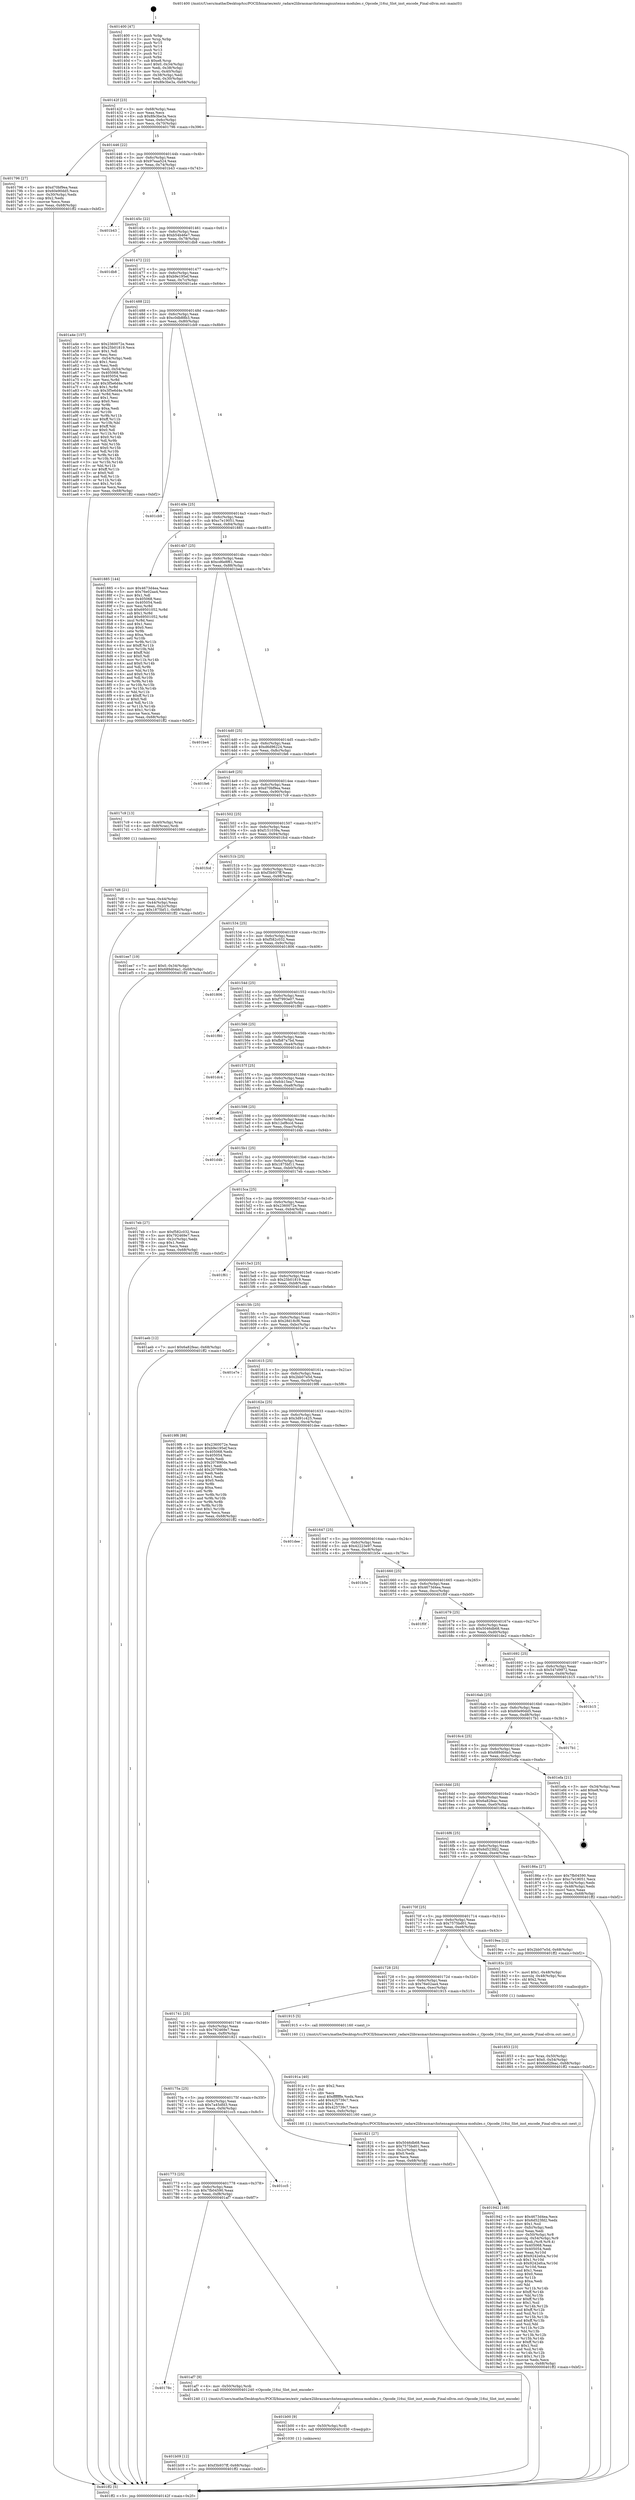 digraph "0x401400" {
  label = "0x401400 (/mnt/c/Users/mathe/Desktop/tcc/POCII/binaries/extr_radare2librasmarchxtensagnuxtensa-modules.c_Opcode_l16ui_Slot_inst_encode_Final-ollvm.out::main(0))"
  labelloc = "t"
  node[shape=record]

  Entry [label="",width=0.3,height=0.3,shape=circle,fillcolor=black,style=filled]
  "0x40142f" [label="{
     0x40142f [23]\l
     | [instrs]\l
     &nbsp;&nbsp;0x40142f \<+3\>: mov -0x68(%rbp),%eax\l
     &nbsp;&nbsp;0x401432 \<+2\>: mov %eax,%ecx\l
     &nbsp;&nbsp;0x401434 \<+6\>: sub $0x8fe3be3a,%ecx\l
     &nbsp;&nbsp;0x40143a \<+3\>: mov %eax,-0x6c(%rbp)\l
     &nbsp;&nbsp;0x40143d \<+3\>: mov %ecx,-0x70(%rbp)\l
     &nbsp;&nbsp;0x401440 \<+6\>: je 0000000000401796 \<main+0x396\>\l
  }"]
  "0x401796" [label="{
     0x401796 [27]\l
     | [instrs]\l
     &nbsp;&nbsp;0x401796 \<+5\>: mov $0xd70bf9ea,%eax\l
     &nbsp;&nbsp;0x40179b \<+5\>: mov $0x60e90dd5,%ecx\l
     &nbsp;&nbsp;0x4017a0 \<+3\>: mov -0x30(%rbp),%edx\l
     &nbsp;&nbsp;0x4017a3 \<+3\>: cmp $0x2,%edx\l
     &nbsp;&nbsp;0x4017a6 \<+3\>: cmovne %ecx,%eax\l
     &nbsp;&nbsp;0x4017a9 \<+3\>: mov %eax,-0x68(%rbp)\l
     &nbsp;&nbsp;0x4017ac \<+5\>: jmp 0000000000401ff2 \<main+0xbf2\>\l
  }"]
  "0x401446" [label="{
     0x401446 [22]\l
     | [instrs]\l
     &nbsp;&nbsp;0x401446 \<+5\>: jmp 000000000040144b \<main+0x4b\>\l
     &nbsp;&nbsp;0x40144b \<+3\>: mov -0x6c(%rbp),%eax\l
     &nbsp;&nbsp;0x40144e \<+5\>: sub $0x97eaa524,%eax\l
     &nbsp;&nbsp;0x401453 \<+3\>: mov %eax,-0x74(%rbp)\l
     &nbsp;&nbsp;0x401456 \<+6\>: je 0000000000401b43 \<main+0x743\>\l
  }"]
  "0x401ff2" [label="{
     0x401ff2 [5]\l
     | [instrs]\l
     &nbsp;&nbsp;0x401ff2 \<+5\>: jmp 000000000040142f \<main+0x2f\>\l
  }"]
  "0x401400" [label="{
     0x401400 [47]\l
     | [instrs]\l
     &nbsp;&nbsp;0x401400 \<+1\>: push %rbp\l
     &nbsp;&nbsp;0x401401 \<+3\>: mov %rsp,%rbp\l
     &nbsp;&nbsp;0x401404 \<+2\>: push %r15\l
     &nbsp;&nbsp;0x401406 \<+2\>: push %r14\l
     &nbsp;&nbsp;0x401408 \<+2\>: push %r13\l
     &nbsp;&nbsp;0x40140a \<+2\>: push %r12\l
     &nbsp;&nbsp;0x40140c \<+1\>: push %rbx\l
     &nbsp;&nbsp;0x40140d \<+7\>: sub $0xe8,%rsp\l
     &nbsp;&nbsp;0x401414 \<+7\>: movl $0x0,-0x34(%rbp)\l
     &nbsp;&nbsp;0x40141b \<+3\>: mov %edi,-0x38(%rbp)\l
     &nbsp;&nbsp;0x40141e \<+4\>: mov %rsi,-0x40(%rbp)\l
     &nbsp;&nbsp;0x401422 \<+3\>: mov -0x38(%rbp),%edi\l
     &nbsp;&nbsp;0x401425 \<+3\>: mov %edi,-0x30(%rbp)\l
     &nbsp;&nbsp;0x401428 \<+7\>: movl $0x8fe3be3a,-0x68(%rbp)\l
  }"]
  Exit [label="",width=0.3,height=0.3,shape=circle,fillcolor=black,style=filled,peripheries=2]
  "0x401b43" [label="{
     0x401b43\l
  }", style=dashed]
  "0x40145c" [label="{
     0x40145c [22]\l
     | [instrs]\l
     &nbsp;&nbsp;0x40145c \<+5\>: jmp 0000000000401461 \<main+0x61\>\l
     &nbsp;&nbsp;0x401461 \<+3\>: mov -0x6c(%rbp),%eax\l
     &nbsp;&nbsp;0x401464 \<+5\>: sub $0xb54b46e7,%eax\l
     &nbsp;&nbsp;0x401469 \<+3\>: mov %eax,-0x78(%rbp)\l
     &nbsp;&nbsp;0x40146c \<+6\>: je 0000000000401db8 \<main+0x9b8\>\l
  }"]
  "0x401b09" [label="{
     0x401b09 [12]\l
     | [instrs]\l
     &nbsp;&nbsp;0x401b09 \<+7\>: movl $0xf3b937ff,-0x68(%rbp)\l
     &nbsp;&nbsp;0x401b10 \<+5\>: jmp 0000000000401ff2 \<main+0xbf2\>\l
  }"]
  "0x401db8" [label="{
     0x401db8\l
  }", style=dashed]
  "0x401472" [label="{
     0x401472 [22]\l
     | [instrs]\l
     &nbsp;&nbsp;0x401472 \<+5\>: jmp 0000000000401477 \<main+0x77\>\l
     &nbsp;&nbsp;0x401477 \<+3\>: mov -0x6c(%rbp),%eax\l
     &nbsp;&nbsp;0x40147a \<+5\>: sub $0xb9e195ef,%eax\l
     &nbsp;&nbsp;0x40147f \<+3\>: mov %eax,-0x7c(%rbp)\l
     &nbsp;&nbsp;0x401482 \<+6\>: je 0000000000401a4e \<main+0x64e\>\l
  }"]
  "0x401b00" [label="{
     0x401b00 [9]\l
     | [instrs]\l
     &nbsp;&nbsp;0x401b00 \<+4\>: mov -0x50(%rbp),%rdi\l
     &nbsp;&nbsp;0x401b04 \<+5\>: call 0000000000401030 \<free@plt\>\l
     | [calls]\l
     &nbsp;&nbsp;0x401030 \{1\} (unknown)\l
  }"]
  "0x401a4e" [label="{
     0x401a4e [157]\l
     | [instrs]\l
     &nbsp;&nbsp;0x401a4e \<+5\>: mov $0x2360072e,%eax\l
     &nbsp;&nbsp;0x401a53 \<+5\>: mov $0x25b01819,%ecx\l
     &nbsp;&nbsp;0x401a58 \<+2\>: mov $0x1,%dl\l
     &nbsp;&nbsp;0x401a5a \<+2\>: xor %esi,%esi\l
     &nbsp;&nbsp;0x401a5c \<+3\>: mov -0x54(%rbp),%edi\l
     &nbsp;&nbsp;0x401a5f \<+3\>: sub $0x1,%esi\l
     &nbsp;&nbsp;0x401a62 \<+2\>: sub %esi,%edi\l
     &nbsp;&nbsp;0x401a64 \<+3\>: mov %edi,-0x54(%rbp)\l
     &nbsp;&nbsp;0x401a67 \<+7\>: mov 0x405068,%esi\l
     &nbsp;&nbsp;0x401a6e \<+7\>: mov 0x405054,%edi\l
     &nbsp;&nbsp;0x401a75 \<+3\>: mov %esi,%r8d\l
     &nbsp;&nbsp;0x401a78 \<+7\>: add $0x3f5e6d4e,%r8d\l
     &nbsp;&nbsp;0x401a7f \<+4\>: sub $0x1,%r8d\l
     &nbsp;&nbsp;0x401a83 \<+7\>: sub $0x3f5e6d4e,%r8d\l
     &nbsp;&nbsp;0x401a8a \<+4\>: imul %r8d,%esi\l
     &nbsp;&nbsp;0x401a8e \<+3\>: and $0x1,%esi\l
     &nbsp;&nbsp;0x401a91 \<+3\>: cmp $0x0,%esi\l
     &nbsp;&nbsp;0x401a94 \<+4\>: sete %r9b\l
     &nbsp;&nbsp;0x401a98 \<+3\>: cmp $0xa,%edi\l
     &nbsp;&nbsp;0x401a9b \<+4\>: setl %r10b\l
     &nbsp;&nbsp;0x401a9f \<+3\>: mov %r9b,%r11b\l
     &nbsp;&nbsp;0x401aa2 \<+4\>: xor $0xff,%r11b\l
     &nbsp;&nbsp;0x401aa6 \<+3\>: mov %r10b,%bl\l
     &nbsp;&nbsp;0x401aa9 \<+3\>: xor $0xff,%bl\l
     &nbsp;&nbsp;0x401aac \<+3\>: xor $0x0,%dl\l
     &nbsp;&nbsp;0x401aaf \<+3\>: mov %r11b,%r14b\l
     &nbsp;&nbsp;0x401ab2 \<+4\>: and $0x0,%r14b\l
     &nbsp;&nbsp;0x401ab6 \<+3\>: and %dl,%r9b\l
     &nbsp;&nbsp;0x401ab9 \<+3\>: mov %bl,%r15b\l
     &nbsp;&nbsp;0x401abc \<+4\>: and $0x0,%r15b\l
     &nbsp;&nbsp;0x401ac0 \<+3\>: and %dl,%r10b\l
     &nbsp;&nbsp;0x401ac3 \<+3\>: or %r9b,%r14b\l
     &nbsp;&nbsp;0x401ac6 \<+3\>: or %r10b,%r15b\l
     &nbsp;&nbsp;0x401ac9 \<+3\>: xor %r15b,%r14b\l
     &nbsp;&nbsp;0x401acc \<+3\>: or %bl,%r11b\l
     &nbsp;&nbsp;0x401acf \<+4\>: xor $0xff,%r11b\l
     &nbsp;&nbsp;0x401ad3 \<+3\>: or $0x0,%dl\l
     &nbsp;&nbsp;0x401ad6 \<+3\>: and %dl,%r11b\l
     &nbsp;&nbsp;0x401ad9 \<+3\>: or %r11b,%r14b\l
     &nbsp;&nbsp;0x401adc \<+4\>: test $0x1,%r14b\l
     &nbsp;&nbsp;0x401ae0 \<+3\>: cmovne %ecx,%eax\l
     &nbsp;&nbsp;0x401ae3 \<+3\>: mov %eax,-0x68(%rbp)\l
     &nbsp;&nbsp;0x401ae6 \<+5\>: jmp 0000000000401ff2 \<main+0xbf2\>\l
  }"]
  "0x401488" [label="{
     0x401488 [22]\l
     | [instrs]\l
     &nbsp;&nbsp;0x401488 \<+5\>: jmp 000000000040148d \<main+0x8d\>\l
     &nbsp;&nbsp;0x40148d \<+3\>: mov -0x6c(%rbp),%eax\l
     &nbsp;&nbsp;0x401490 \<+5\>: sub $0xc0db88b3,%eax\l
     &nbsp;&nbsp;0x401495 \<+3\>: mov %eax,-0x80(%rbp)\l
     &nbsp;&nbsp;0x401498 \<+6\>: je 0000000000401cb9 \<main+0x8b9\>\l
  }"]
  "0x40178c" [label="{
     0x40178c\l
  }", style=dashed]
  "0x401cb9" [label="{
     0x401cb9\l
  }", style=dashed]
  "0x40149e" [label="{
     0x40149e [25]\l
     | [instrs]\l
     &nbsp;&nbsp;0x40149e \<+5\>: jmp 00000000004014a3 \<main+0xa3\>\l
     &nbsp;&nbsp;0x4014a3 \<+3\>: mov -0x6c(%rbp),%eax\l
     &nbsp;&nbsp;0x4014a6 \<+5\>: sub $0xc7e19051,%eax\l
     &nbsp;&nbsp;0x4014ab \<+6\>: mov %eax,-0x84(%rbp)\l
     &nbsp;&nbsp;0x4014b1 \<+6\>: je 0000000000401885 \<main+0x485\>\l
  }"]
  "0x401af7" [label="{
     0x401af7 [9]\l
     | [instrs]\l
     &nbsp;&nbsp;0x401af7 \<+4\>: mov -0x50(%rbp),%rdi\l
     &nbsp;&nbsp;0x401afb \<+5\>: call 0000000000401240 \<Opcode_l16ui_Slot_inst_encode\>\l
     | [calls]\l
     &nbsp;&nbsp;0x401240 \{1\} (/mnt/c/Users/mathe/Desktop/tcc/POCII/binaries/extr_radare2librasmarchxtensagnuxtensa-modules.c_Opcode_l16ui_Slot_inst_encode_Final-ollvm.out::Opcode_l16ui_Slot_inst_encode)\l
  }"]
  "0x401885" [label="{
     0x401885 [144]\l
     | [instrs]\l
     &nbsp;&nbsp;0x401885 \<+5\>: mov $0x4673d4ea,%eax\l
     &nbsp;&nbsp;0x40188a \<+5\>: mov $0x76e02aa4,%ecx\l
     &nbsp;&nbsp;0x40188f \<+2\>: mov $0x1,%dl\l
     &nbsp;&nbsp;0x401891 \<+7\>: mov 0x405068,%esi\l
     &nbsp;&nbsp;0x401898 \<+7\>: mov 0x405054,%edi\l
     &nbsp;&nbsp;0x40189f \<+3\>: mov %esi,%r8d\l
     &nbsp;&nbsp;0x4018a2 \<+7\>: sub $0x69501052,%r8d\l
     &nbsp;&nbsp;0x4018a9 \<+4\>: sub $0x1,%r8d\l
     &nbsp;&nbsp;0x4018ad \<+7\>: add $0x69501052,%r8d\l
     &nbsp;&nbsp;0x4018b4 \<+4\>: imul %r8d,%esi\l
     &nbsp;&nbsp;0x4018b8 \<+3\>: and $0x1,%esi\l
     &nbsp;&nbsp;0x4018bb \<+3\>: cmp $0x0,%esi\l
     &nbsp;&nbsp;0x4018be \<+4\>: sete %r9b\l
     &nbsp;&nbsp;0x4018c2 \<+3\>: cmp $0xa,%edi\l
     &nbsp;&nbsp;0x4018c5 \<+4\>: setl %r10b\l
     &nbsp;&nbsp;0x4018c9 \<+3\>: mov %r9b,%r11b\l
     &nbsp;&nbsp;0x4018cc \<+4\>: xor $0xff,%r11b\l
     &nbsp;&nbsp;0x4018d0 \<+3\>: mov %r10b,%bl\l
     &nbsp;&nbsp;0x4018d3 \<+3\>: xor $0xff,%bl\l
     &nbsp;&nbsp;0x4018d6 \<+3\>: xor $0x0,%dl\l
     &nbsp;&nbsp;0x4018d9 \<+3\>: mov %r11b,%r14b\l
     &nbsp;&nbsp;0x4018dc \<+4\>: and $0x0,%r14b\l
     &nbsp;&nbsp;0x4018e0 \<+3\>: and %dl,%r9b\l
     &nbsp;&nbsp;0x4018e3 \<+3\>: mov %bl,%r15b\l
     &nbsp;&nbsp;0x4018e6 \<+4\>: and $0x0,%r15b\l
     &nbsp;&nbsp;0x4018ea \<+3\>: and %dl,%r10b\l
     &nbsp;&nbsp;0x4018ed \<+3\>: or %r9b,%r14b\l
     &nbsp;&nbsp;0x4018f0 \<+3\>: or %r10b,%r15b\l
     &nbsp;&nbsp;0x4018f3 \<+3\>: xor %r15b,%r14b\l
     &nbsp;&nbsp;0x4018f6 \<+3\>: or %bl,%r11b\l
     &nbsp;&nbsp;0x4018f9 \<+4\>: xor $0xff,%r11b\l
     &nbsp;&nbsp;0x4018fd \<+3\>: or $0x0,%dl\l
     &nbsp;&nbsp;0x401900 \<+3\>: and %dl,%r11b\l
     &nbsp;&nbsp;0x401903 \<+3\>: or %r11b,%r14b\l
     &nbsp;&nbsp;0x401906 \<+4\>: test $0x1,%r14b\l
     &nbsp;&nbsp;0x40190a \<+3\>: cmovne %ecx,%eax\l
     &nbsp;&nbsp;0x40190d \<+3\>: mov %eax,-0x68(%rbp)\l
     &nbsp;&nbsp;0x401910 \<+5\>: jmp 0000000000401ff2 \<main+0xbf2\>\l
  }"]
  "0x4014b7" [label="{
     0x4014b7 [25]\l
     | [instrs]\l
     &nbsp;&nbsp;0x4014b7 \<+5\>: jmp 00000000004014bc \<main+0xbc\>\l
     &nbsp;&nbsp;0x4014bc \<+3\>: mov -0x6c(%rbp),%eax\l
     &nbsp;&nbsp;0x4014bf \<+5\>: sub $0xcd6e8f61,%eax\l
     &nbsp;&nbsp;0x4014c4 \<+6\>: mov %eax,-0x88(%rbp)\l
     &nbsp;&nbsp;0x4014ca \<+6\>: je 0000000000401be4 \<main+0x7e4\>\l
  }"]
  "0x401773" [label="{
     0x401773 [25]\l
     | [instrs]\l
     &nbsp;&nbsp;0x401773 \<+5\>: jmp 0000000000401778 \<main+0x378\>\l
     &nbsp;&nbsp;0x401778 \<+3\>: mov -0x6c(%rbp),%eax\l
     &nbsp;&nbsp;0x40177b \<+5\>: sub $0x7fb04590,%eax\l
     &nbsp;&nbsp;0x401780 \<+6\>: mov %eax,-0xf8(%rbp)\l
     &nbsp;&nbsp;0x401786 \<+6\>: je 0000000000401af7 \<main+0x6f7\>\l
  }"]
  "0x401be4" [label="{
     0x401be4\l
  }", style=dashed]
  "0x4014d0" [label="{
     0x4014d0 [25]\l
     | [instrs]\l
     &nbsp;&nbsp;0x4014d0 \<+5\>: jmp 00000000004014d5 \<main+0xd5\>\l
     &nbsp;&nbsp;0x4014d5 \<+3\>: mov -0x6c(%rbp),%eax\l
     &nbsp;&nbsp;0x4014d8 \<+5\>: sub $0xd6d96224,%eax\l
     &nbsp;&nbsp;0x4014dd \<+6\>: mov %eax,-0x8c(%rbp)\l
     &nbsp;&nbsp;0x4014e3 \<+6\>: je 0000000000401fe6 \<main+0xbe6\>\l
  }"]
  "0x401cc5" [label="{
     0x401cc5\l
  }", style=dashed]
  "0x401fe6" [label="{
     0x401fe6\l
  }", style=dashed]
  "0x4014e9" [label="{
     0x4014e9 [25]\l
     | [instrs]\l
     &nbsp;&nbsp;0x4014e9 \<+5\>: jmp 00000000004014ee \<main+0xee\>\l
     &nbsp;&nbsp;0x4014ee \<+3\>: mov -0x6c(%rbp),%eax\l
     &nbsp;&nbsp;0x4014f1 \<+5\>: sub $0xd70bf9ea,%eax\l
     &nbsp;&nbsp;0x4014f6 \<+6\>: mov %eax,-0x90(%rbp)\l
     &nbsp;&nbsp;0x4014fc \<+6\>: je 00000000004017c9 \<main+0x3c9\>\l
  }"]
  "0x401942" [label="{
     0x401942 [168]\l
     | [instrs]\l
     &nbsp;&nbsp;0x401942 \<+5\>: mov $0x4673d4ea,%ecx\l
     &nbsp;&nbsp;0x401947 \<+5\>: mov $0x6d523fd2,%edx\l
     &nbsp;&nbsp;0x40194c \<+3\>: mov $0x1,%sil\l
     &nbsp;&nbsp;0x40194f \<+6\>: mov -0xfc(%rbp),%edi\l
     &nbsp;&nbsp;0x401955 \<+3\>: imul %eax,%edi\l
     &nbsp;&nbsp;0x401958 \<+4\>: mov -0x50(%rbp),%r8\l
     &nbsp;&nbsp;0x40195c \<+4\>: movslq -0x54(%rbp),%r9\l
     &nbsp;&nbsp;0x401960 \<+4\>: mov %edi,(%r8,%r9,4)\l
     &nbsp;&nbsp;0x401964 \<+7\>: mov 0x405068,%eax\l
     &nbsp;&nbsp;0x40196b \<+7\>: mov 0x405054,%edi\l
     &nbsp;&nbsp;0x401972 \<+3\>: mov %eax,%r10d\l
     &nbsp;&nbsp;0x401975 \<+7\>: add $0x9242efca,%r10d\l
     &nbsp;&nbsp;0x40197c \<+4\>: sub $0x1,%r10d\l
     &nbsp;&nbsp;0x401980 \<+7\>: sub $0x9242efca,%r10d\l
     &nbsp;&nbsp;0x401987 \<+4\>: imul %r10d,%eax\l
     &nbsp;&nbsp;0x40198b \<+3\>: and $0x1,%eax\l
     &nbsp;&nbsp;0x40198e \<+3\>: cmp $0x0,%eax\l
     &nbsp;&nbsp;0x401991 \<+4\>: sete %r11b\l
     &nbsp;&nbsp;0x401995 \<+3\>: cmp $0xa,%edi\l
     &nbsp;&nbsp;0x401998 \<+3\>: setl %bl\l
     &nbsp;&nbsp;0x40199b \<+3\>: mov %r11b,%r14b\l
     &nbsp;&nbsp;0x40199e \<+4\>: xor $0xff,%r14b\l
     &nbsp;&nbsp;0x4019a2 \<+3\>: mov %bl,%r15b\l
     &nbsp;&nbsp;0x4019a5 \<+4\>: xor $0xff,%r15b\l
     &nbsp;&nbsp;0x4019a9 \<+4\>: xor $0x1,%sil\l
     &nbsp;&nbsp;0x4019ad \<+3\>: mov %r14b,%r12b\l
     &nbsp;&nbsp;0x4019b0 \<+4\>: and $0xff,%r12b\l
     &nbsp;&nbsp;0x4019b4 \<+3\>: and %sil,%r11b\l
     &nbsp;&nbsp;0x4019b7 \<+3\>: mov %r15b,%r13b\l
     &nbsp;&nbsp;0x4019ba \<+4\>: and $0xff,%r13b\l
     &nbsp;&nbsp;0x4019be \<+3\>: and %sil,%bl\l
     &nbsp;&nbsp;0x4019c1 \<+3\>: or %r11b,%r12b\l
     &nbsp;&nbsp;0x4019c4 \<+3\>: or %bl,%r13b\l
     &nbsp;&nbsp;0x4019c7 \<+3\>: xor %r13b,%r12b\l
     &nbsp;&nbsp;0x4019ca \<+3\>: or %r15b,%r14b\l
     &nbsp;&nbsp;0x4019cd \<+4\>: xor $0xff,%r14b\l
     &nbsp;&nbsp;0x4019d1 \<+4\>: or $0x1,%sil\l
     &nbsp;&nbsp;0x4019d5 \<+3\>: and %sil,%r14b\l
     &nbsp;&nbsp;0x4019d8 \<+3\>: or %r14b,%r12b\l
     &nbsp;&nbsp;0x4019db \<+4\>: test $0x1,%r12b\l
     &nbsp;&nbsp;0x4019df \<+3\>: cmovne %edx,%ecx\l
     &nbsp;&nbsp;0x4019e2 \<+3\>: mov %ecx,-0x68(%rbp)\l
     &nbsp;&nbsp;0x4019e5 \<+5\>: jmp 0000000000401ff2 \<main+0xbf2\>\l
  }"]
  "0x4017c9" [label="{
     0x4017c9 [13]\l
     | [instrs]\l
     &nbsp;&nbsp;0x4017c9 \<+4\>: mov -0x40(%rbp),%rax\l
     &nbsp;&nbsp;0x4017cd \<+4\>: mov 0x8(%rax),%rdi\l
     &nbsp;&nbsp;0x4017d1 \<+5\>: call 0000000000401060 \<atoi@plt\>\l
     | [calls]\l
     &nbsp;&nbsp;0x401060 \{1\} (unknown)\l
  }"]
  "0x401502" [label="{
     0x401502 [25]\l
     | [instrs]\l
     &nbsp;&nbsp;0x401502 \<+5\>: jmp 0000000000401507 \<main+0x107\>\l
     &nbsp;&nbsp;0x401507 \<+3\>: mov -0x6c(%rbp),%eax\l
     &nbsp;&nbsp;0x40150a \<+5\>: sub $0xf151039a,%eax\l
     &nbsp;&nbsp;0x40150f \<+6\>: mov %eax,-0x94(%rbp)\l
     &nbsp;&nbsp;0x401515 \<+6\>: je 0000000000401fcd \<main+0xbcd\>\l
  }"]
  "0x4017d6" [label="{
     0x4017d6 [21]\l
     | [instrs]\l
     &nbsp;&nbsp;0x4017d6 \<+3\>: mov %eax,-0x44(%rbp)\l
     &nbsp;&nbsp;0x4017d9 \<+3\>: mov -0x44(%rbp),%eax\l
     &nbsp;&nbsp;0x4017dc \<+3\>: mov %eax,-0x2c(%rbp)\l
     &nbsp;&nbsp;0x4017df \<+7\>: movl $0x1875bf11,-0x68(%rbp)\l
     &nbsp;&nbsp;0x4017e6 \<+5\>: jmp 0000000000401ff2 \<main+0xbf2\>\l
  }"]
  "0x40191a" [label="{
     0x40191a [40]\l
     | [instrs]\l
     &nbsp;&nbsp;0x40191a \<+5\>: mov $0x2,%ecx\l
     &nbsp;&nbsp;0x40191f \<+1\>: cltd\l
     &nbsp;&nbsp;0x401920 \<+2\>: idiv %ecx\l
     &nbsp;&nbsp;0x401922 \<+6\>: imul $0xfffffffe,%edx,%ecx\l
     &nbsp;&nbsp;0x401928 \<+6\>: add $0x425739c7,%ecx\l
     &nbsp;&nbsp;0x40192e \<+3\>: add $0x1,%ecx\l
     &nbsp;&nbsp;0x401931 \<+6\>: sub $0x425739c7,%ecx\l
     &nbsp;&nbsp;0x401937 \<+6\>: mov %ecx,-0xfc(%rbp)\l
     &nbsp;&nbsp;0x40193d \<+5\>: call 0000000000401160 \<next_i\>\l
     | [calls]\l
     &nbsp;&nbsp;0x401160 \{1\} (/mnt/c/Users/mathe/Desktop/tcc/POCII/binaries/extr_radare2librasmarchxtensagnuxtensa-modules.c_Opcode_l16ui_Slot_inst_encode_Final-ollvm.out::next_i)\l
  }"]
  "0x401fcd" [label="{
     0x401fcd\l
  }", style=dashed]
  "0x40151b" [label="{
     0x40151b [25]\l
     | [instrs]\l
     &nbsp;&nbsp;0x40151b \<+5\>: jmp 0000000000401520 \<main+0x120\>\l
     &nbsp;&nbsp;0x401520 \<+3\>: mov -0x6c(%rbp),%eax\l
     &nbsp;&nbsp;0x401523 \<+5\>: sub $0xf3b937ff,%eax\l
     &nbsp;&nbsp;0x401528 \<+6\>: mov %eax,-0x98(%rbp)\l
     &nbsp;&nbsp;0x40152e \<+6\>: je 0000000000401ee7 \<main+0xae7\>\l
  }"]
  "0x401853" [label="{
     0x401853 [23]\l
     | [instrs]\l
     &nbsp;&nbsp;0x401853 \<+4\>: mov %rax,-0x50(%rbp)\l
     &nbsp;&nbsp;0x401857 \<+7\>: movl $0x0,-0x54(%rbp)\l
     &nbsp;&nbsp;0x40185e \<+7\>: movl $0x6a82feac,-0x68(%rbp)\l
     &nbsp;&nbsp;0x401865 \<+5\>: jmp 0000000000401ff2 \<main+0xbf2\>\l
  }"]
  "0x401ee7" [label="{
     0x401ee7 [19]\l
     | [instrs]\l
     &nbsp;&nbsp;0x401ee7 \<+7\>: movl $0x0,-0x34(%rbp)\l
     &nbsp;&nbsp;0x401eee \<+7\>: movl $0x689d04a1,-0x68(%rbp)\l
     &nbsp;&nbsp;0x401ef5 \<+5\>: jmp 0000000000401ff2 \<main+0xbf2\>\l
  }"]
  "0x401534" [label="{
     0x401534 [25]\l
     | [instrs]\l
     &nbsp;&nbsp;0x401534 \<+5\>: jmp 0000000000401539 \<main+0x139\>\l
     &nbsp;&nbsp;0x401539 \<+3\>: mov -0x6c(%rbp),%eax\l
     &nbsp;&nbsp;0x40153c \<+5\>: sub $0xf582c032,%eax\l
     &nbsp;&nbsp;0x401541 \<+6\>: mov %eax,-0x9c(%rbp)\l
     &nbsp;&nbsp;0x401547 \<+6\>: je 0000000000401806 \<main+0x406\>\l
  }"]
  "0x40175a" [label="{
     0x40175a [25]\l
     | [instrs]\l
     &nbsp;&nbsp;0x40175a \<+5\>: jmp 000000000040175f \<main+0x35f\>\l
     &nbsp;&nbsp;0x40175f \<+3\>: mov -0x6c(%rbp),%eax\l
     &nbsp;&nbsp;0x401762 \<+5\>: sub $0x7a45dfd3,%eax\l
     &nbsp;&nbsp;0x401767 \<+6\>: mov %eax,-0xf4(%rbp)\l
     &nbsp;&nbsp;0x40176d \<+6\>: je 0000000000401cc5 \<main+0x8c5\>\l
  }"]
  "0x401806" [label="{
     0x401806\l
  }", style=dashed]
  "0x40154d" [label="{
     0x40154d [25]\l
     | [instrs]\l
     &nbsp;&nbsp;0x40154d \<+5\>: jmp 0000000000401552 \<main+0x152\>\l
     &nbsp;&nbsp;0x401552 \<+3\>: mov -0x6c(%rbp),%eax\l
     &nbsp;&nbsp;0x401555 \<+5\>: sub $0xf7993e07,%eax\l
     &nbsp;&nbsp;0x40155a \<+6\>: mov %eax,-0xa0(%rbp)\l
     &nbsp;&nbsp;0x401560 \<+6\>: je 0000000000401f80 \<main+0xb80\>\l
  }"]
  "0x401821" [label="{
     0x401821 [27]\l
     | [instrs]\l
     &nbsp;&nbsp;0x401821 \<+5\>: mov $0x5046db68,%eax\l
     &nbsp;&nbsp;0x401826 \<+5\>: mov $0x7575bd01,%ecx\l
     &nbsp;&nbsp;0x40182b \<+3\>: mov -0x2c(%rbp),%edx\l
     &nbsp;&nbsp;0x40182e \<+3\>: cmp $0x0,%edx\l
     &nbsp;&nbsp;0x401831 \<+3\>: cmove %ecx,%eax\l
     &nbsp;&nbsp;0x401834 \<+3\>: mov %eax,-0x68(%rbp)\l
     &nbsp;&nbsp;0x401837 \<+5\>: jmp 0000000000401ff2 \<main+0xbf2\>\l
  }"]
  "0x401f80" [label="{
     0x401f80\l
  }", style=dashed]
  "0x401566" [label="{
     0x401566 [25]\l
     | [instrs]\l
     &nbsp;&nbsp;0x401566 \<+5\>: jmp 000000000040156b \<main+0x16b\>\l
     &nbsp;&nbsp;0x40156b \<+3\>: mov -0x6c(%rbp),%eax\l
     &nbsp;&nbsp;0x40156e \<+5\>: sub $0xfb87a7bd,%eax\l
     &nbsp;&nbsp;0x401573 \<+6\>: mov %eax,-0xa4(%rbp)\l
     &nbsp;&nbsp;0x401579 \<+6\>: je 0000000000401dc4 \<main+0x9c4\>\l
  }"]
  "0x401741" [label="{
     0x401741 [25]\l
     | [instrs]\l
     &nbsp;&nbsp;0x401741 \<+5\>: jmp 0000000000401746 \<main+0x346\>\l
     &nbsp;&nbsp;0x401746 \<+3\>: mov -0x6c(%rbp),%eax\l
     &nbsp;&nbsp;0x401749 \<+5\>: sub $0x792469e7,%eax\l
     &nbsp;&nbsp;0x40174e \<+6\>: mov %eax,-0xf0(%rbp)\l
     &nbsp;&nbsp;0x401754 \<+6\>: je 0000000000401821 \<main+0x421\>\l
  }"]
  "0x401dc4" [label="{
     0x401dc4\l
  }", style=dashed]
  "0x40157f" [label="{
     0x40157f [25]\l
     | [instrs]\l
     &nbsp;&nbsp;0x40157f \<+5\>: jmp 0000000000401584 \<main+0x184\>\l
     &nbsp;&nbsp;0x401584 \<+3\>: mov -0x6c(%rbp),%eax\l
     &nbsp;&nbsp;0x401587 \<+5\>: sub $0xfcb15ea7,%eax\l
     &nbsp;&nbsp;0x40158c \<+6\>: mov %eax,-0xa8(%rbp)\l
     &nbsp;&nbsp;0x401592 \<+6\>: je 0000000000401edb \<main+0xadb\>\l
  }"]
  "0x401915" [label="{
     0x401915 [5]\l
     | [instrs]\l
     &nbsp;&nbsp;0x401915 \<+5\>: call 0000000000401160 \<next_i\>\l
     | [calls]\l
     &nbsp;&nbsp;0x401160 \{1\} (/mnt/c/Users/mathe/Desktop/tcc/POCII/binaries/extr_radare2librasmarchxtensagnuxtensa-modules.c_Opcode_l16ui_Slot_inst_encode_Final-ollvm.out::next_i)\l
  }"]
  "0x401edb" [label="{
     0x401edb\l
  }", style=dashed]
  "0x401598" [label="{
     0x401598 [25]\l
     | [instrs]\l
     &nbsp;&nbsp;0x401598 \<+5\>: jmp 000000000040159d \<main+0x19d\>\l
     &nbsp;&nbsp;0x40159d \<+3\>: mov -0x6c(%rbp),%eax\l
     &nbsp;&nbsp;0x4015a0 \<+5\>: sub $0x12ef8ccd,%eax\l
     &nbsp;&nbsp;0x4015a5 \<+6\>: mov %eax,-0xac(%rbp)\l
     &nbsp;&nbsp;0x4015ab \<+6\>: je 0000000000401d4b \<main+0x94b\>\l
  }"]
  "0x401728" [label="{
     0x401728 [25]\l
     | [instrs]\l
     &nbsp;&nbsp;0x401728 \<+5\>: jmp 000000000040172d \<main+0x32d\>\l
     &nbsp;&nbsp;0x40172d \<+3\>: mov -0x6c(%rbp),%eax\l
     &nbsp;&nbsp;0x401730 \<+5\>: sub $0x76e02aa4,%eax\l
     &nbsp;&nbsp;0x401735 \<+6\>: mov %eax,-0xec(%rbp)\l
     &nbsp;&nbsp;0x40173b \<+6\>: je 0000000000401915 \<main+0x515\>\l
  }"]
  "0x401d4b" [label="{
     0x401d4b\l
  }", style=dashed]
  "0x4015b1" [label="{
     0x4015b1 [25]\l
     | [instrs]\l
     &nbsp;&nbsp;0x4015b1 \<+5\>: jmp 00000000004015b6 \<main+0x1b6\>\l
     &nbsp;&nbsp;0x4015b6 \<+3\>: mov -0x6c(%rbp),%eax\l
     &nbsp;&nbsp;0x4015b9 \<+5\>: sub $0x1875bf11,%eax\l
     &nbsp;&nbsp;0x4015be \<+6\>: mov %eax,-0xb0(%rbp)\l
     &nbsp;&nbsp;0x4015c4 \<+6\>: je 00000000004017eb \<main+0x3eb\>\l
  }"]
  "0x40183c" [label="{
     0x40183c [23]\l
     | [instrs]\l
     &nbsp;&nbsp;0x40183c \<+7\>: movl $0x1,-0x48(%rbp)\l
     &nbsp;&nbsp;0x401843 \<+4\>: movslq -0x48(%rbp),%rax\l
     &nbsp;&nbsp;0x401847 \<+4\>: shl $0x2,%rax\l
     &nbsp;&nbsp;0x40184b \<+3\>: mov %rax,%rdi\l
     &nbsp;&nbsp;0x40184e \<+5\>: call 0000000000401050 \<malloc@plt\>\l
     | [calls]\l
     &nbsp;&nbsp;0x401050 \{1\} (unknown)\l
  }"]
  "0x4017eb" [label="{
     0x4017eb [27]\l
     | [instrs]\l
     &nbsp;&nbsp;0x4017eb \<+5\>: mov $0xf582c032,%eax\l
     &nbsp;&nbsp;0x4017f0 \<+5\>: mov $0x792469e7,%ecx\l
     &nbsp;&nbsp;0x4017f5 \<+3\>: mov -0x2c(%rbp),%edx\l
     &nbsp;&nbsp;0x4017f8 \<+3\>: cmp $0x1,%edx\l
     &nbsp;&nbsp;0x4017fb \<+3\>: cmovl %ecx,%eax\l
     &nbsp;&nbsp;0x4017fe \<+3\>: mov %eax,-0x68(%rbp)\l
     &nbsp;&nbsp;0x401801 \<+5\>: jmp 0000000000401ff2 \<main+0xbf2\>\l
  }"]
  "0x4015ca" [label="{
     0x4015ca [25]\l
     | [instrs]\l
     &nbsp;&nbsp;0x4015ca \<+5\>: jmp 00000000004015cf \<main+0x1cf\>\l
     &nbsp;&nbsp;0x4015cf \<+3\>: mov -0x6c(%rbp),%eax\l
     &nbsp;&nbsp;0x4015d2 \<+5\>: sub $0x2360072e,%eax\l
     &nbsp;&nbsp;0x4015d7 \<+6\>: mov %eax,-0xb4(%rbp)\l
     &nbsp;&nbsp;0x4015dd \<+6\>: je 0000000000401f61 \<main+0xb61\>\l
  }"]
  "0x40170f" [label="{
     0x40170f [25]\l
     | [instrs]\l
     &nbsp;&nbsp;0x40170f \<+5\>: jmp 0000000000401714 \<main+0x314\>\l
     &nbsp;&nbsp;0x401714 \<+3\>: mov -0x6c(%rbp),%eax\l
     &nbsp;&nbsp;0x401717 \<+5\>: sub $0x7575bd01,%eax\l
     &nbsp;&nbsp;0x40171c \<+6\>: mov %eax,-0xe8(%rbp)\l
     &nbsp;&nbsp;0x401722 \<+6\>: je 000000000040183c \<main+0x43c\>\l
  }"]
  "0x401f61" [label="{
     0x401f61\l
  }", style=dashed]
  "0x4015e3" [label="{
     0x4015e3 [25]\l
     | [instrs]\l
     &nbsp;&nbsp;0x4015e3 \<+5\>: jmp 00000000004015e8 \<main+0x1e8\>\l
     &nbsp;&nbsp;0x4015e8 \<+3\>: mov -0x6c(%rbp),%eax\l
     &nbsp;&nbsp;0x4015eb \<+5\>: sub $0x25b01819,%eax\l
     &nbsp;&nbsp;0x4015f0 \<+6\>: mov %eax,-0xb8(%rbp)\l
     &nbsp;&nbsp;0x4015f6 \<+6\>: je 0000000000401aeb \<main+0x6eb\>\l
  }"]
  "0x4019ea" [label="{
     0x4019ea [12]\l
     | [instrs]\l
     &nbsp;&nbsp;0x4019ea \<+7\>: movl $0x2bb07e5d,-0x68(%rbp)\l
     &nbsp;&nbsp;0x4019f1 \<+5\>: jmp 0000000000401ff2 \<main+0xbf2\>\l
  }"]
  "0x401aeb" [label="{
     0x401aeb [12]\l
     | [instrs]\l
     &nbsp;&nbsp;0x401aeb \<+7\>: movl $0x6a82feac,-0x68(%rbp)\l
     &nbsp;&nbsp;0x401af2 \<+5\>: jmp 0000000000401ff2 \<main+0xbf2\>\l
  }"]
  "0x4015fc" [label="{
     0x4015fc [25]\l
     | [instrs]\l
     &nbsp;&nbsp;0x4015fc \<+5\>: jmp 0000000000401601 \<main+0x201\>\l
     &nbsp;&nbsp;0x401601 \<+3\>: mov -0x6c(%rbp),%eax\l
     &nbsp;&nbsp;0x401604 \<+5\>: sub $0x28d18cf6,%eax\l
     &nbsp;&nbsp;0x401609 \<+6\>: mov %eax,-0xbc(%rbp)\l
     &nbsp;&nbsp;0x40160f \<+6\>: je 0000000000401e7e \<main+0xa7e\>\l
  }"]
  "0x4016f6" [label="{
     0x4016f6 [25]\l
     | [instrs]\l
     &nbsp;&nbsp;0x4016f6 \<+5\>: jmp 00000000004016fb \<main+0x2fb\>\l
     &nbsp;&nbsp;0x4016fb \<+3\>: mov -0x6c(%rbp),%eax\l
     &nbsp;&nbsp;0x4016fe \<+5\>: sub $0x6d523fd2,%eax\l
     &nbsp;&nbsp;0x401703 \<+6\>: mov %eax,-0xe4(%rbp)\l
     &nbsp;&nbsp;0x401709 \<+6\>: je 00000000004019ea \<main+0x5ea\>\l
  }"]
  "0x401e7e" [label="{
     0x401e7e\l
  }", style=dashed]
  "0x401615" [label="{
     0x401615 [25]\l
     | [instrs]\l
     &nbsp;&nbsp;0x401615 \<+5\>: jmp 000000000040161a \<main+0x21a\>\l
     &nbsp;&nbsp;0x40161a \<+3\>: mov -0x6c(%rbp),%eax\l
     &nbsp;&nbsp;0x40161d \<+5\>: sub $0x2bb07e5d,%eax\l
     &nbsp;&nbsp;0x401622 \<+6\>: mov %eax,-0xc0(%rbp)\l
     &nbsp;&nbsp;0x401628 \<+6\>: je 00000000004019f6 \<main+0x5f6\>\l
  }"]
  "0x40186a" [label="{
     0x40186a [27]\l
     | [instrs]\l
     &nbsp;&nbsp;0x40186a \<+5\>: mov $0x7fb04590,%eax\l
     &nbsp;&nbsp;0x40186f \<+5\>: mov $0xc7e19051,%ecx\l
     &nbsp;&nbsp;0x401874 \<+3\>: mov -0x54(%rbp),%edx\l
     &nbsp;&nbsp;0x401877 \<+3\>: cmp -0x48(%rbp),%edx\l
     &nbsp;&nbsp;0x40187a \<+3\>: cmovl %ecx,%eax\l
     &nbsp;&nbsp;0x40187d \<+3\>: mov %eax,-0x68(%rbp)\l
     &nbsp;&nbsp;0x401880 \<+5\>: jmp 0000000000401ff2 \<main+0xbf2\>\l
  }"]
  "0x4019f6" [label="{
     0x4019f6 [88]\l
     | [instrs]\l
     &nbsp;&nbsp;0x4019f6 \<+5\>: mov $0x2360072e,%eax\l
     &nbsp;&nbsp;0x4019fb \<+5\>: mov $0xb9e195ef,%ecx\l
     &nbsp;&nbsp;0x401a00 \<+7\>: mov 0x405068,%edx\l
     &nbsp;&nbsp;0x401a07 \<+7\>: mov 0x405054,%esi\l
     &nbsp;&nbsp;0x401a0e \<+2\>: mov %edx,%edi\l
     &nbsp;&nbsp;0x401a10 \<+6\>: sub $0x207890de,%edi\l
     &nbsp;&nbsp;0x401a16 \<+3\>: sub $0x1,%edi\l
     &nbsp;&nbsp;0x401a19 \<+6\>: add $0x207890de,%edi\l
     &nbsp;&nbsp;0x401a1f \<+3\>: imul %edi,%edx\l
     &nbsp;&nbsp;0x401a22 \<+3\>: and $0x1,%edx\l
     &nbsp;&nbsp;0x401a25 \<+3\>: cmp $0x0,%edx\l
     &nbsp;&nbsp;0x401a28 \<+4\>: sete %r8b\l
     &nbsp;&nbsp;0x401a2c \<+3\>: cmp $0xa,%esi\l
     &nbsp;&nbsp;0x401a2f \<+4\>: setl %r9b\l
     &nbsp;&nbsp;0x401a33 \<+3\>: mov %r8b,%r10b\l
     &nbsp;&nbsp;0x401a36 \<+3\>: and %r9b,%r10b\l
     &nbsp;&nbsp;0x401a39 \<+3\>: xor %r9b,%r8b\l
     &nbsp;&nbsp;0x401a3c \<+3\>: or %r8b,%r10b\l
     &nbsp;&nbsp;0x401a3f \<+4\>: test $0x1,%r10b\l
     &nbsp;&nbsp;0x401a43 \<+3\>: cmovne %ecx,%eax\l
     &nbsp;&nbsp;0x401a46 \<+3\>: mov %eax,-0x68(%rbp)\l
     &nbsp;&nbsp;0x401a49 \<+5\>: jmp 0000000000401ff2 \<main+0xbf2\>\l
  }"]
  "0x40162e" [label="{
     0x40162e [25]\l
     | [instrs]\l
     &nbsp;&nbsp;0x40162e \<+5\>: jmp 0000000000401633 \<main+0x233\>\l
     &nbsp;&nbsp;0x401633 \<+3\>: mov -0x6c(%rbp),%eax\l
     &nbsp;&nbsp;0x401636 \<+5\>: sub $0x3d91c425,%eax\l
     &nbsp;&nbsp;0x40163b \<+6\>: mov %eax,-0xc4(%rbp)\l
     &nbsp;&nbsp;0x401641 \<+6\>: je 0000000000401dee \<main+0x9ee\>\l
  }"]
  "0x4016dd" [label="{
     0x4016dd [25]\l
     | [instrs]\l
     &nbsp;&nbsp;0x4016dd \<+5\>: jmp 00000000004016e2 \<main+0x2e2\>\l
     &nbsp;&nbsp;0x4016e2 \<+3\>: mov -0x6c(%rbp),%eax\l
     &nbsp;&nbsp;0x4016e5 \<+5\>: sub $0x6a82feac,%eax\l
     &nbsp;&nbsp;0x4016ea \<+6\>: mov %eax,-0xe0(%rbp)\l
     &nbsp;&nbsp;0x4016f0 \<+6\>: je 000000000040186a \<main+0x46a\>\l
  }"]
  "0x401dee" [label="{
     0x401dee\l
  }", style=dashed]
  "0x401647" [label="{
     0x401647 [25]\l
     | [instrs]\l
     &nbsp;&nbsp;0x401647 \<+5\>: jmp 000000000040164c \<main+0x24c\>\l
     &nbsp;&nbsp;0x40164c \<+3\>: mov -0x6c(%rbp),%eax\l
     &nbsp;&nbsp;0x40164f \<+5\>: sub $0x42223e97,%eax\l
     &nbsp;&nbsp;0x401654 \<+6\>: mov %eax,-0xc8(%rbp)\l
     &nbsp;&nbsp;0x40165a \<+6\>: je 0000000000401b5e \<main+0x75e\>\l
  }"]
  "0x401efa" [label="{
     0x401efa [21]\l
     | [instrs]\l
     &nbsp;&nbsp;0x401efa \<+3\>: mov -0x34(%rbp),%eax\l
     &nbsp;&nbsp;0x401efd \<+7\>: add $0xe8,%rsp\l
     &nbsp;&nbsp;0x401f04 \<+1\>: pop %rbx\l
     &nbsp;&nbsp;0x401f05 \<+2\>: pop %r12\l
     &nbsp;&nbsp;0x401f07 \<+2\>: pop %r13\l
     &nbsp;&nbsp;0x401f09 \<+2\>: pop %r14\l
     &nbsp;&nbsp;0x401f0b \<+2\>: pop %r15\l
     &nbsp;&nbsp;0x401f0d \<+1\>: pop %rbp\l
     &nbsp;&nbsp;0x401f0e \<+1\>: ret\l
  }"]
  "0x401b5e" [label="{
     0x401b5e\l
  }", style=dashed]
  "0x401660" [label="{
     0x401660 [25]\l
     | [instrs]\l
     &nbsp;&nbsp;0x401660 \<+5\>: jmp 0000000000401665 \<main+0x265\>\l
     &nbsp;&nbsp;0x401665 \<+3\>: mov -0x6c(%rbp),%eax\l
     &nbsp;&nbsp;0x401668 \<+5\>: sub $0x4673d4ea,%eax\l
     &nbsp;&nbsp;0x40166d \<+6\>: mov %eax,-0xcc(%rbp)\l
     &nbsp;&nbsp;0x401673 \<+6\>: je 0000000000401f0f \<main+0xb0f\>\l
  }"]
  "0x4016c4" [label="{
     0x4016c4 [25]\l
     | [instrs]\l
     &nbsp;&nbsp;0x4016c4 \<+5\>: jmp 00000000004016c9 \<main+0x2c9\>\l
     &nbsp;&nbsp;0x4016c9 \<+3\>: mov -0x6c(%rbp),%eax\l
     &nbsp;&nbsp;0x4016cc \<+5\>: sub $0x689d04a1,%eax\l
     &nbsp;&nbsp;0x4016d1 \<+6\>: mov %eax,-0xdc(%rbp)\l
     &nbsp;&nbsp;0x4016d7 \<+6\>: je 0000000000401efa \<main+0xafa\>\l
  }"]
  "0x401f0f" [label="{
     0x401f0f\l
  }", style=dashed]
  "0x401679" [label="{
     0x401679 [25]\l
     | [instrs]\l
     &nbsp;&nbsp;0x401679 \<+5\>: jmp 000000000040167e \<main+0x27e\>\l
     &nbsp;&nbsp;0x40167e \<+3\>: mov -0x6c(%rbp),%eax\l
     &nbsp;&nbsp;0x401681 \<+5\>: sub $0x5046db68,%eax\l
     &nbsp;&nbsp;0x401686 \<+6\>: mov %eax,-0xd0(%rbp)\l
     &nbsp;&nbsp;0x40168c \<+6\>: je 0000000000401de2 \<main+0x9e2\>\l
  }"]
  "0x4017b1" [label="{
     0x4017b1\l
  }", style=dashed]
  "0x401de2" [label="{
     0x401de2\l
  }", style=dashed]
  "0x401692" [label="{
     0x401692 [25]\l
     | [instrs]\l
     &nbsp;&nbsp;0x401692 \<+5\>: jmp 0000000000401697 \<main+0x297\>\l
     &nbsp;&nbsp;0x401697 \<+3\>: mov -0x6c(%rbp),%eax\l
     &nbsp;&nbsp;0x40169a \<+5\>: sub $0x547d9972,%eax\l
     &nbsp;&nbsp;0x40169f \<+6\>: mov %eax,-0xd4(%rbp)\l
     &nbsp;&nbsp;0x4016a5 \<+6\>: je 0000000000401b15 \<main+0x715\>\l
  }"]
  "0x4016ab" [label="{
     0x4016ab [25]\l
     | [instrs]\l
     &nbsp;&nbsp;0x4016ab \<+5\>: jmp 00000000004016b0 \<main+0x2b0\>\l
     &nbsp;&nbsp;0x4016b0 \<+3\>: mov -0x6c(%rbp),%eax\l
     &nbsp;&nbsp;0x4016b3 \<+5\>: sub $0x60e90dd5,%eax\l
     &nbsp;&nbsp;0x4016b8 \<+6\>: mov %eax,-0xd8(%rbp)\l
     &nbsp;&nbsp;0x4016be \<+6\>: je 00000000004017b1 \<main+0x3b1\>\l
  }"]
  "0x401b15" [label="{
     0x401b15\l
  }", style=dashed]
  Entry -> "0x401400" [label=" 1"]
  "0x40142f" -> "0x401796" [label=" 1"]
  "0x40142f" -> "0x401446" [label=" 15"]
  "0x401796" -> "0x401ff2" [label=" 1"]
  "0x401400" -> "0x40142f" [label=" 1"]
  "0x401ff2" -> "0x40142f" [label=" 15"]
  "0x401efa" -> Exit [label=" 1"]
  "0x401446" -> "0x401b43" [label=" 0"]
  "0x401446" -> "0x40145c" [label=" 15"]
  "0x401ee7" -> "0x401ff2" [label=" 1"]
  "0x40145c" -> "0x401db8" [label=" 0"]
  "0x40145c" -> "0x401472" [label=" 15"]
  "0x401b09" -> "0x401ff2" [label=" 1"]
  "0x401472" -> "0x401a4e" [label=" 1"]
  "0x401472" -> "0x401488" [label=" 14"]
  "0x401b00" -> "0x401b09" [label=" 1"]
  "0x401488" -> "0x401cb9" [label=" 0"]
  "0x401488" -> "0x40149e" [label=" 14"]
  "0x401af7" -> "0x401b00" [label=" 1"]
  "0x40149e" -> "0x401885" [label=" 1"]
  "0x40149e" -> "0x4014b7" [label=" 13"]
  "0x401773" -> "0x40178c" [label=" 0"]
  "0x4014b7" -> "0x401be4" [label=" 0"]
  "0x4014b7" -> "0x4014d0" [label=" 13"]
  "0x401773" -> "0x401af7" [label=" 1"]
  "0x4014d0" -> "0x401fe6" [label=" 0"]
  "0x4014d0" -> "0x4014e9" [label=" 13"]
  "0x40175a" -> "0x401773" [label=" 1"]
  "0x4014e9" -> "0x4017c9" [label=" 1"]
  "0x4014e9" -> "0x401502" [label=" 12"]
  "0x4017c9" -> "0x4017d6" [label=" 1"]
  "0x4017d6" -> "0x401ff2" [label=" 1"]
  "0x40175a" -> "0x401cc5" [label=" 0"]
  "0x401502" -> "0x401fcd" [label=" 0"]
  "0x401502" -> "0x40151b" [label=" 12"]
  "0x401aeb" -> "0x401ff2" [label=" 1"]
  "0x40151b" -> "0x401ee7" [label=" 1"]
  "0x40151b" -> "0x401534" [label=" 11"]
  "0x401a4e" -> "0x401ff2" [label=" 1"]
  "0x401534" -> "0x401806" [label=" 0"]
  "0x401534" -> "0x40154d" [label=" 11"]
  "0x4019f6" -> "0x401ff2" [label=" 1"]
  "0x40154d" -> "0x401f80" [label=" 0"]
  "0x40154d" -> "0x401566" [label=" 11"]
  "0x4019ea" -> "0x401ff2" [label=" 1"]
  "0x401566" -> "0x401dc4" [label=" 0"]
  "0x401566" -> "0x40157f" [label=" 11"]
  "0x40191a" -> "0x401942" [label=" 1"]
  "0x40157f" -> "0x401edb" [label=" 0"]
  "0x40157f" -> "0x401598" [label=" 11"]
  "0x401915" -> "0x40191a" [label=" 1"]
  "0x401598" -> "0x401d4b" [label=" 0"]
  "0x401598" -> "0x4015b1" [label=" 11"]
  "0x40186a" -> "0x401ff2" [label=" 2"]
  "0x4015b1" -> "0x4017eb" [label=" 1"]
  "0x4015b1" -> "0x4015ca" [label=" 10"]
  "0x4017eb" -> "0x401ff2" [label=" 1"]
  "0x401853" -> "0x401ff2" [label=" 1"]
  "0x4015ca" -> "0x401f61" [label=" 0"]
  "0x4015ca" -> "0x4015e3" [label=" 10"]
  "0x401821" -> "0x401ff2" [label=" 1"]
  "0x4015e3" -> "0x401aeb" [label=" 1"]
  "0x4015e3" -> "0x4015fc" [label=" 9"]
  "0x401741" -> "0x40175a" [label=" 1"]
  "0x4015fc" -> "0x401e7e" [label=" 0"]
  "0x4015fc" -> "0x401615" [label=" 9"]
  "0x401942" -> "0x401ff2" [label=" 1"]
  "0x401615" -> "0x4019f6" [label=" 1"]
  "0x401615" -> "0x40162e" [label=" 8"]
  "0x401728" -> "0x401741" [label=" 2"]
  "0x40162e" -> "0x401dee" [label=" 0"]
  "0x40162e" -> "0x401647" [label=" 8"]
  "0x401885" -> "0x401ff2" [label=" 1"]
  "0x401647" -> "0x401b5e" [label=" 0"]
  "0x401647" -> "0x401660" [label=" 8"]
  "0x40170f" -> "0x401728" [label=" 3"]
  "0x401660" -> "0x401f0f" [label=" 0"]
  "0x401660" -> "0x401679" [label=" 8"]
  "0x40183c" -> "0x401853" [label=" 1"]
  "0x401679" -> "0x401de2" [label=" 0"]
  "0x401679" -> "0x401692" [label=" 8"]
  "0x4016f6" -> "0x40170f" [label=" 4"]
  "0x401692" -> "0x401b15" [label=" 0"]
  "0x401692" -> "0x4016ab" [label=" 8"]
  "0x4016f6" -> "0x4019ea" [label=" 1"]
  "0x4016ab" -> "0x4017b1" [label=" 0"]
  "0x4016ab" -> "0x4016c4" [label=" 8"]
  "0x40170f" -> "0x40183c" [label=" 1"]
  "0x4016c4" -> "0x401efa" [label=" 1"]
  "0x4016c4" -> "0x4016dd" [label=" 7"]
  "0x401728" -> "0x401915" [label=" 1"]
  "0x4016dd" -> "0x40186a" [label=" 2"]
  "0x4016dd" -> "0x4016f6" [label=" 5"]
  "0x401741" -> "0x401821" [label=" 1"]
}
